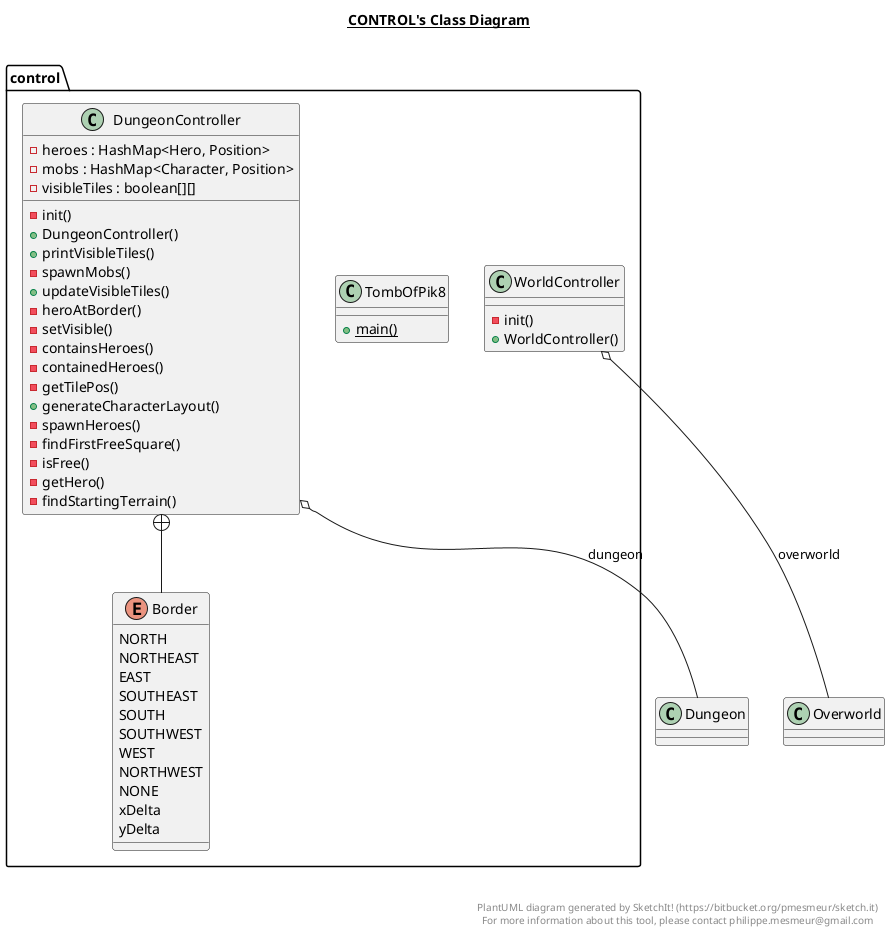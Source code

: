 @startuml

title __CONTROL's Class Diagram__\n

  package control {
    class DungeonController {
        - heroes : HashMap<Hero, Position>
        - mobs : HashMap<Character, Position>
        - visibleTiles : boolean[][]
        - init()
        + DungeonController()
        + printVisibleTiles()
        - spawnMobs()
        + updateVisibleTiles()
        - heroAtBorder()
        - setVisible()
        - containsHeroes()
        - containedHeroes()
        - getTilePos()
        + generateCharacterLayout()
        - spawnHeroes()
        - findFirstFreeSquare()
        - isFree()
        - getHero()
        - findStartingTerrain()
    }
  }
  

  package control {
    enum Border {
      NORTH
      NORTHEAST
      EAST
      SOUTHEAST
      SOUTH
      SOUTHWEST
      WEST
      NORTHWEST
      NONE
      xDelta
      yDelta
    }
  }
  

  package control {
    class TombOfPik8 {
        {static} + main()
    }
  }
  

  package control {
    class WorldController {
        - init()
        + WorldController()
    }
  }
  

  DungeonController o-- Dungeon : dungeon
  DungeonController +-down- Border
  WorldController o-- Overworld : overworld


right footer


PlantUML diagram generated by SketchIt! (https://bitbucket.org/pmesmeur/sketch.it)
For more information about this tool, please contact philippe.mesmeur@gmail.com
endfooter

@enduml
